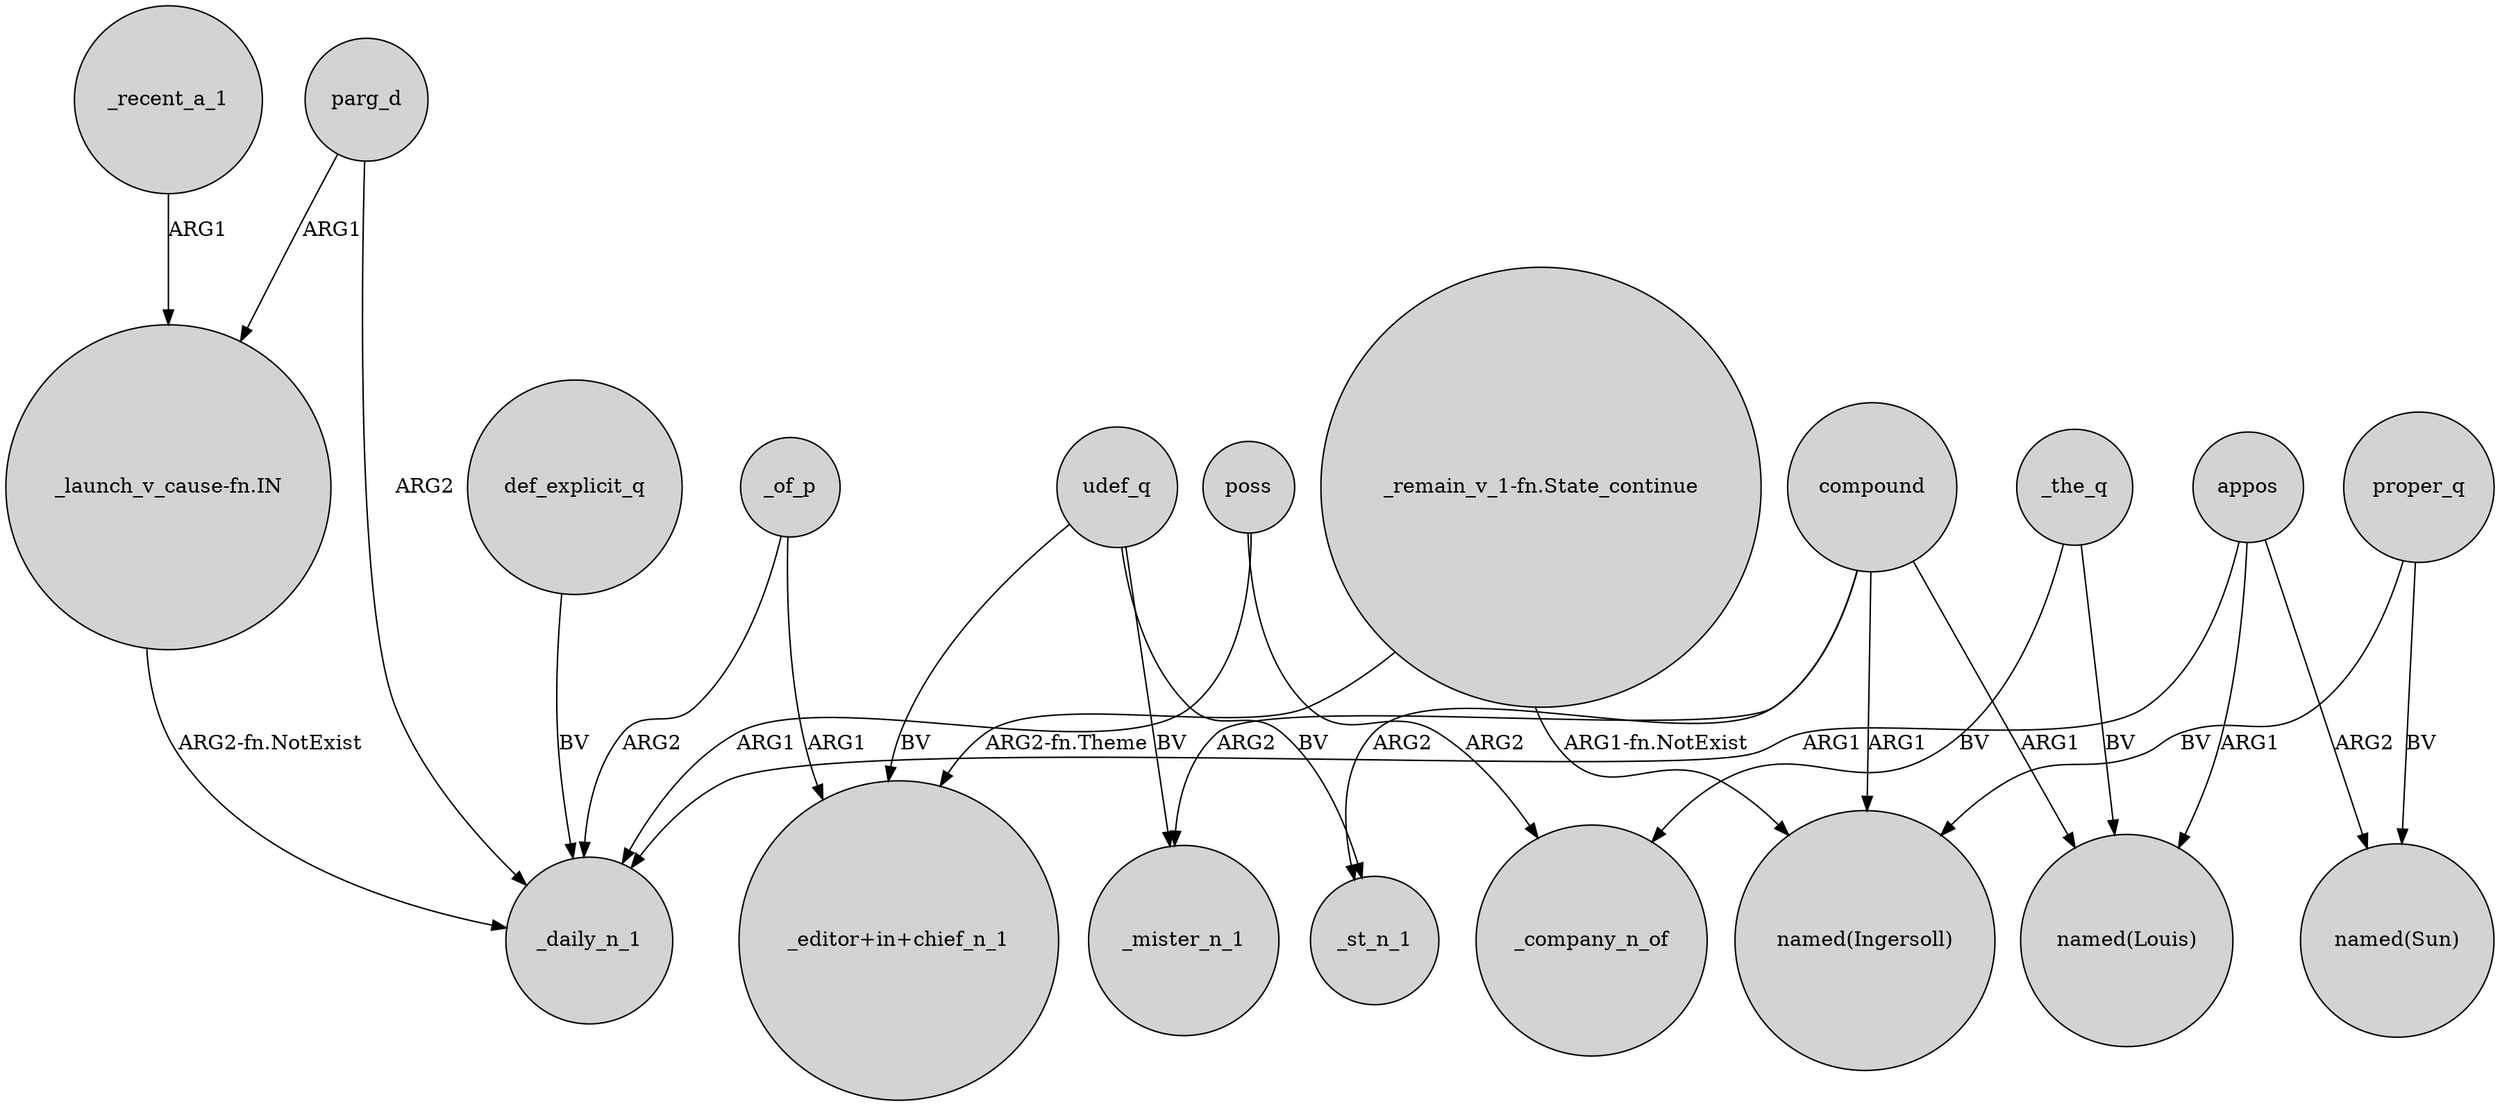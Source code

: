 digraph {
	node [shape=circle style=filled]
	appos -> _daily_n_1 [label=ARG1]
	_recent_a_1 -> "_launch_v_cause-fn.IN" [label=ARG1]
	parg_d -> _daily_n_1 [label=ARG2]
	_of_p -> _daily_n_1 [label=ARG2]
	compound -> _mister_n_1 [label=ARG2]
	udef_q -> _st_n_1 [label=BV]
	udef_q -> _mister_n_1 [label=BV]
	appos -> "named(Sun)" [label=ARG2]
	_the_q -> _company_n_of [label=BV]
	parg_d -> "_launch_v_cause-fn.IN" [label=ARG1]
	compound -> "named(Louis)" [label=ARG1]
	proper_q -> "named(Ingersoll)" [label=BV]
	compound -> _st_n_1 [label=ARG2]
	compound -> "named(Ingersoll)" [label=ARG1]
	proper_q -> "named(Sun)" [label=BV]
	poss -> _daily_n_1 [label=ARG1]
	"_remain_v_1-fn.State_continue" -> "_editor+in+chief_n_1" [label="ARG2-fn.Theme"]
	_of_p -> "_editor+in+chief_n_1" [label=ARG1]
	"_launch_v_cause-fn.IN" -> _daily_n_1 [label="ARG2-fn.NotExist"]
	"_remain_v_1-fn.State_continue" -> "named(Ingersoll)" [label="ARG1-fn.NotExist"]
	def_explicit_q -> _daily_n_1 [label=BV]
	poss -> _company_n_of [label=ARG2]
	udef_q -> "_editor+in+chief_n_1" [label=BV]
	appos -> "named(Louis)" [label=ARG1]
	_the_q -> "named(Louis)" [label=BV]
}
